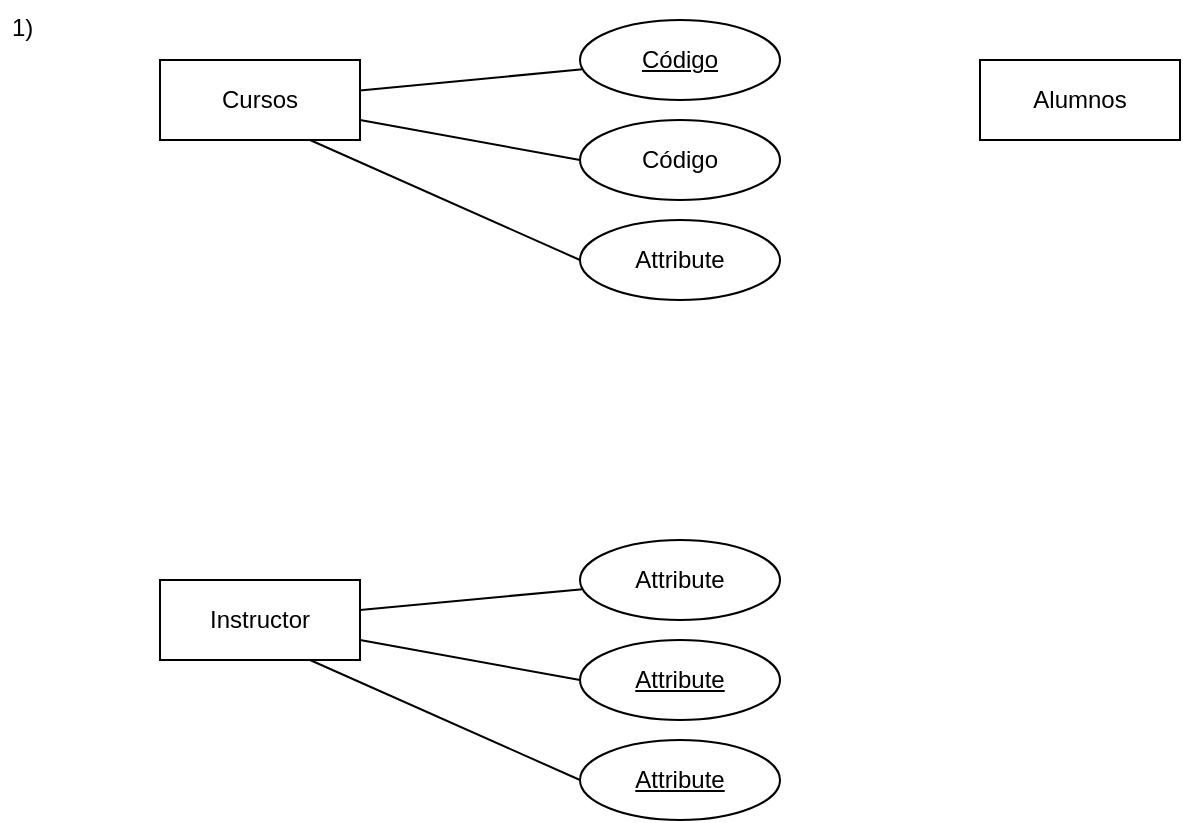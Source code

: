 <mxfile version="24.7.8">
  <diagram name="Página-1" id="IpyFdruz-FCfo0KY7nKG">
    <mxGraphModel dx="724" dy="477" grid="1" gridSize="10" guides="1" tooltips="1" connect="1" arrows="1" fold="1" page="1" pageScale="1" pageWidth="827" pageHeight="1169" math="0" shadow="0">
      <root>
        <mxCell id="0" />
        <mxCell id="1" parent="0" />
        <mxCell id="sFT_P1jSNQsskfGzbhZf-11" style="rounded=0;orthogonalLoop=1;jettySize=auto;html=1;endArrow=none;endFill=0;elbow=vertical;" edge="1" parent="1" source="sFT_P1jSNQsskfGzbhZf-7" target="sFT_P1jSNQsskfGzbhZf-8">
          <mxGeometry relative="1" as="geometry" />
        </mxCell>
        <mxCell id="sFT_P1jSNQsskfGzbhZf-12" style="rounded=0;orthogonalLoop=1;jettySize=auto;html=1;exitX=1;exitY=0.75;exitDx=0;exitDy=0;entryX=0;entryY=0.5;entryDx=0;entryDy=0;endArrow=none;endFill=0;elbow=vertical;" edge="1" parent="1" source="sFT_P1jSNQsskfGzbhZf-7" target="sFT_P1jSNQsskfGzbhZf-9">
          <mxGeometry relative="1" as="geometry" />
        </mxCell>
        <mxCell id="sFT_P1jSNQsskfGzbhZf-13" style="rounded=0;orthogonalLoop=1;jettySize=auto;html=1;exitX=0.75;exitY=1;exitDx=0;exitDy=0;entryX=0;entryY=0.5;entryDx=0;entryDy=0;endArrow=none;endFill=0;elbow=vertical;" edge="1" parent="1" source="sFT_P1jSNQsskfGzbhZf-7" target="sFT_P1jSNQsskfGzbhZf-10">
          <mxGeometry relative="1" as="geometry" />
        </mxCell>
        <mxCell id="sFT_P1jSNQsskfGzbhZf-7" value="Cursos" style="whiteSpace=wrap;html=1;align=center;" vertex="1" parent="1">
          <mxGeometry x="80" y="40" width="100" height="40" as="geometry" />
        </mxCell>
        <mxCell id="sFT_P1jSNQsskfGzbhZf-8" value="&lt;span style=&quot;text-decoration-line: underline;&quot;&gt;Código&lt;/span&gt;" style="ellipse;whiteSpace=wrap;html=1;align=center;" vertex="1" parent="1">
          <mxGeometry x="290" y="20" width="100" height="40" as="geometry" />
        </mxCell>
        <mxCell id="sFT_P1jSNQsskfGzbhZf-9" value="Código" style="ellipse;whiteSpace=wrap;html=1;align=center;fontStyle=0;" vertex="1" parent="1">
          <mxGeometry x="290" y="70" width="100" height="40" as="geometry" />
        </mxCell>
        <mxCell id="sFT_P1jSNQsskfGzbhZf-10" value="Attribute" style="ellipse;whiteSpace=wrap;html=1;align=center;fontStyle=0;" vertex="1" parent="1">
          <mxGeometry x="290" y="120" width="100" height="40" as="geometry" />
        </mxCell>
        <mxCell id="sFT_P1jSNQsskfGzbhZf-19" value="1)" style="text;strokeColor=none;fillColor=none;spacingLeft=4;spacingRight=4;overflow=hidden;rotatable=0;points=[[0,0.5],[1,0.5]];portConstraint=eastwest;fontSize=12;whiteSpace=wrap;html=1;" vertex="1" parent="1">
          <mxGeometry y="10" width="40" height="30" as="geometry" />
        </mxCell>
        <mxCell id="sFT_P1jSNQsskfGzbhZf-20" value="Alumnos" style="whiteSpace=wrap;html=1;align=center;" vertex="1" parent="1">
          <mxGeometry x="490" y="40" width="100" height="40" as="geometry" />
        </mxCell>
        <mxCell id="sFT_P1jSNQsskfGzbhZf-21" value="Instructor" style="whiteSpace=wrap;html=1;align=center;" vertex="1" parent="1">
          <mxGeometry x="80" y="300" width="100" height="40" as="geometry" />
        </mxCell>
        <mxCell id="sFT_P1jSNQsskfGzbhZf-23" style="rounded=0;orthogonalLoop=1;jettySize=auto;html=1;endArrow=none;endFill=0;elbow=vertical;" edge="1" parent="1" target="sFT_P1jSNQsskfGzbhZf-26">
          <mxGeometry relative="1" as="geometry">
            <mxPoint x="180" y="315" as="sourcePoint" />
          </mxGeometry>
        </mxCell>
        <mxCell id="sFT_P1jSNQsskfGzbhZf-24" style="rounded=0;orthogonalLoop=1;jettySize=auto;html=1;exitX=1;exitY=0.75;exitDx=0;exitDy=0;entryX=0;entryY=0.5;entryDx=0;entryDy=0;endArrow=none;endFill=0;elbow=vertical;" edge="1" parent="1" target="sFT_P1jSNQsskfGzbhZf-27">
          <mxGeometry relative="1" as="geometry">
            <mxPoint x="180" y="330" as="sourcePoint" />
          </mxGeometry>
        </mxCell>
        <mxCell id="sFT_P1jSNQsskfGzbhZf-25" style="rounded=0;orthogonalLoop=1;jettySize=auto;html=1;exitX=0.75;exitY=1;exitDx=0;exitDy=0;entryX=0;entryY=0.5;entryDx=0;entryDy=0;endArrow=none;endFill=0;elbow=vertical;" edge="1" parent="1" target="sFT_P1jSNQsskfGzbhZf-28">
          <mxGeometry relative="1" as="geometry">
            <mxPoint x="155" y="340" as="sourcePoint" />
          </mxGeometry>
        </mxCell>
        <mxCell id="sFT_P1jSNQsskfGzbhZf-26" value="Attribute" style="ellipse;whiteSpace=wrap;html=1;align=center;" vertex="1" parent="1">
          <mxGeometry x="290" y="280" width="100" height="40" as="geometry" />
        </mxCell>
        <mxCell id="sFT_P1jSNQsskfGzbhZf-27" value="Attribute" style="ellipse;whiteSpace=wrap;html=1;align=center;fontStyle=4;" vertex="1" parent="1">
          <mxGeometry x="290" y="330" width="100" height="40" as="geometry" />
        </mxCell>
        <mxCell id="sFT_P1jSNQsskfGzbhZf-28" value="Attribute" style="ellipse;whiteSpace=wrap;html=1;align=center;fontStyle=4;" vertex="1" parent="1">
          <mxGeometry x="290" y="380" width="100" height="40" as="geometry" />
        </mxCell>
      </root>
    </mxGraphModel>
  </diagram>
</mxfile>
